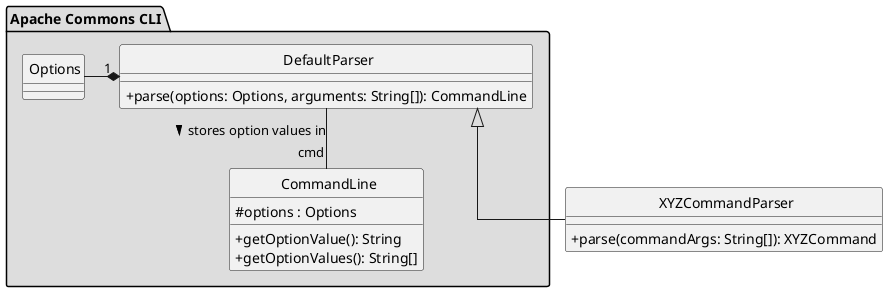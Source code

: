 @startuml

skinparam linetype ortho
skinparam classAttributeIconSize 0
skinparam CircledCharacterFontSize 0
skinparam CircledCharacterRadius 0

class XYZCommandParser {
    + parse(commandArgs: String[]): XYZCommand
}

package "Apache Commons CLI" #DDDDDD {
        class DefaultParser {
            + parse(options: Options, arguments: String[]): CommandLine
        }

        class Options

        class CommandLine {
            # options : Options
            + getOptionValue(): String
            + getOptionValues(): String[]
        }
}

DefaultParser -d- "cmd" CommandLine : > stores option values in
XYZCommandParser -up-|> DefaultParser
DefaultParser "1" *-left- Options

@enduml
